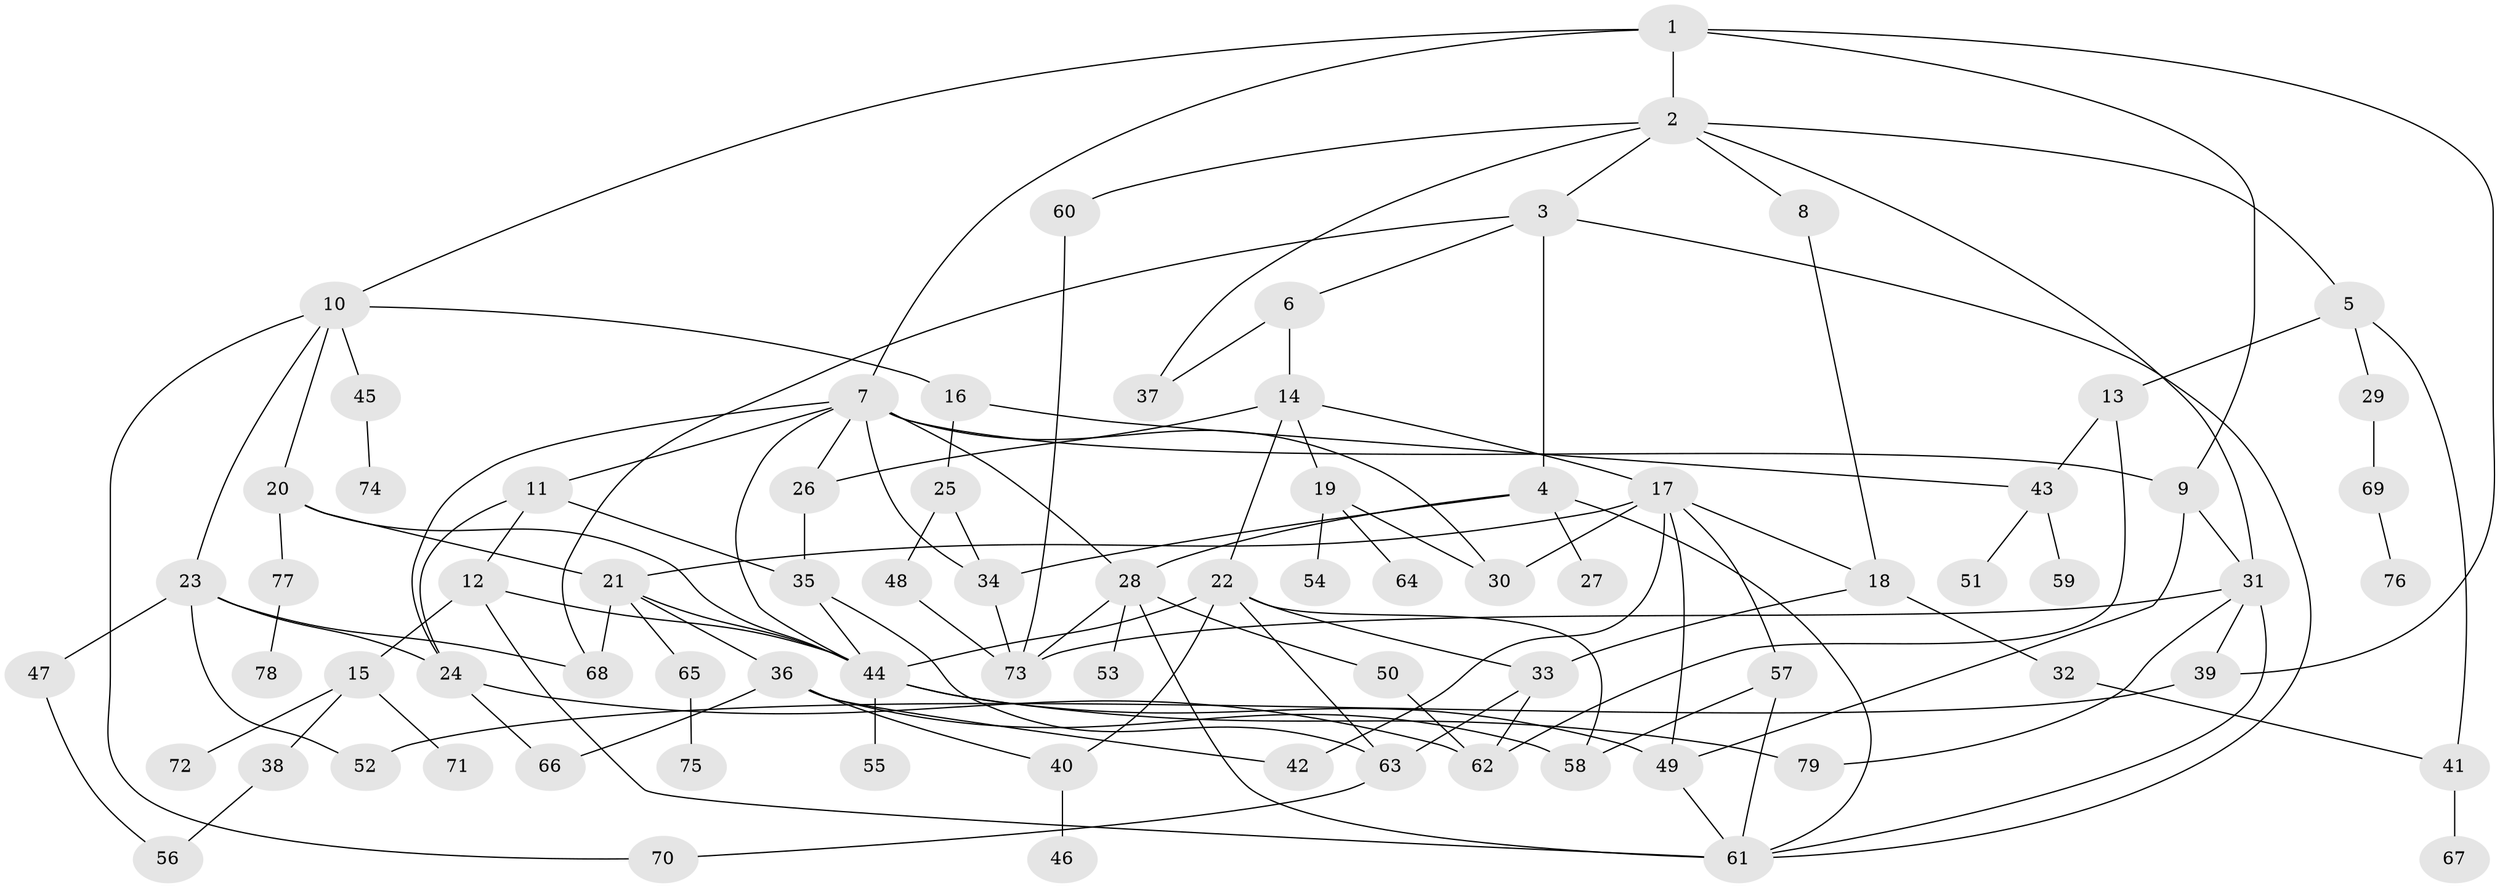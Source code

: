 // original degree distribution, {6: 0.023076923076923078, 8: 0.015384615384615385, 5: 0.06153846153846154, 4: 0.15384615384615385, 3: 0.23076923076923078, 2: 0.23846153846153847, 7: 0.023076923076923078, 1: 0.25384615384615383}
// Generated by graph-tools (version 1.1) at 2025/48/03/04/25 22:48:59]
// undirected, 79 vertices, 129 edges
graph export_dot {
  node [color=gray90,style=filled];
  1;
  2;
  3;
  4;
  5;
  6;
  7;
  8;
  9;
  10;
  11;
  12;
  13;
  14;
  15;
  16;
  17;
  18;
  19;
  20;
  21;
  22;
  23;
  24;
  25;
  26;
  27;
  28;
  29;
  30;
  31;
  32;
  33;
  34;
  35;
  36;
  37;
  38;
  39;
  40;
  41;
  42;
  43;
  44;
  45;
  46;
  47;
  48;
  49;
  50;
  51;
  52;
  53;
  54;
  55;
  56;
  57;
  58;
  59;
  60;
  61;
  62;
  63;
  64;
  65;
  66;
  67;
  68;
  69;
  70;
  71;
  72;
  73;
  74;
  75;
  76;
  77;
  78;
  79;
  1 -- 2 [weight=1.0];
  1 -- 7 [weight=1.0];
  1 -- 9 [weight=1.0];
  1 -- 10 [weight=1.0];
  1 -- 39 [weight=1.0];
  2 -- 3 [weight=1.0];
  2 -- 5 [weight=1.0];
  2 -- 8 [weight=1.0];
  2 -- 31 [weight=1.0];
  2 -- 37 [weight=1.0];
  2 -- 60 [weight=1.0];
  3 -- 4 [weight=1.0];
  3 -- 6 [weight=1.0];
  3 -- 61 [weight=1.0];
  3 -- 68 [weight=1.0];
  4 -- 27 [weight=1.0];
  4 -- 28 [weight=1.0];
  4 -- 34 [weight=1.0];
  4 -- 61 [weight=1.0];
  5 -- 13 [weight=1.0];
  5 -- 29 [weight=1.0];
  5 -- 41 [weight=1.0];
  6 -- 14 [weight=1.0];
  6 -- 37 [weight=1.0];
  7 -- 9 [weight=1.0];
  7 -- 11 [weight=1.0];
  7 -- 24 [weight=1.0];
  7 -- 26 [weight=1.0];
  7 -- 28 [weight=1.0];
  7 -- 30 [weight=1.0];
  7 -- 34 [weight=1.0];
  7 -- 44 [weight=1.0];
  8 -- 18 [weight=1.0];
  9 -- 31 [weight=1.0];
  9 -- 49 [weight=1.0];
  10 -- 16 [weight=1.0];
  10 -- 20 [weight=1.0];
  10 -- 23 [weight=1.0];
  10 -- 45 [weight=1.0];
  10 -- 70 [weight=1.0];
  11 -- 12 [weight=1.0];
  11 -- 24 [weight=1.0];
  11 -- 35 [weight=1.0];
  12 -- 15 [weight=1.0];
  12 -- 44 [weight=1.0];
  12 -- 61 [weight=1.0];
  13 -- 43 [weight=1.0];
  13 -- 62 [weight=1.0];
  14 -- 17 [weight=1.0];
  14 -- 19 [weight=1.0];
  14 -- 22 [weight=1.0];
  14 -- 26 [weight=1.0];
  15 -- 38 [weight=1.0];
  15 -- 71 [weight=1.0];
  15 -- 72 [weight=1.0];
  16 -- 25 [weight=1.0];
  16 -- 43 [weight=1.0];
  17 -- 18 [weight=1.0];
  17 -- 21 [weight=1.0];
  17 -- 30 [weight=1.0];
  17 -- 42 [weight=1.0];
  17 -- 49 [weight=1.0];
  17 -- 57 [weight=1.0];
  18 -- 32 [weight=1.0];
  18 -- 33 [weight=1.0];
  19 -- 30 [weight=1.0];
  19 -- 54 [weight=1.0];
  19 -- 64 [weight=1.0];
  20 -- 21 [weight=1.0];
  20 -- 44 [weight=1.0];
  20 -- 77 [weight=1.0];
  21 -- 36 [weight=1.0];
  21 -- 44 [weight=1.0];
  21 -- 65 [weight=1.0];
  21 -- 68 [weight=1.0];
  22 -- 33 [weight=1.0];
  22 -- 40 [weight=1.0];
  22 -- 44 [weight=1.0];
  22 -- 58 [weight=1.0];
  22 -- 63 [weight=1.0];
  23 -- 24 [weight=1.0];
  23 -- 47 [weight=1.0];
  23 -- 52 [weight=1.0];
  23 -- 68 [weight=1.0];
  24 -- 62 [weight=1.0];
  24 -- 66 [weight=1.0];
  25 -- 34 [weight=1.0];
  25 -- 48 [weight=1.0];
  26 -- 35 [weight=1.0];
  28 -- 50 [weight=1.0];
  28 -- 53 [weight=1.0];
  28 -- 61 [weight=1.0];
  28 -- 73 [weight=1.0];
  29 -- 69 [weight=1.0];
  31 -- 39 [weight=1.0];
  31 -- 61 [weight=1.0];
  31 -- 73 [weight=1.0];
  31 -- 79 [weight=1.0];
  32 -- 41 [weight=1.0];
  33 -- 62 [weight=1.0];
  33 -- 63 [weight=1.0];
  34 -- 73 [weight=1.0];
  35 -- 44 [weight=1.0];
  35 -- 63 [weight=1.0];
  36 -- 40 [weight=1.0];
  36 -- 42 [weight=1.0];
  36 -- 58 [weight=1.0];
  36 -- 66 [weight=1.0];
  38 -- 56 [weight=1.0];
  39 -- 52 [weight=1.0];
  40 -- 46 [weight=1.0];
  41 -- 67 [weight=1.0];
  43 -- 51 [weight=1.0];
  43 -- 59 [weight=1.0];
  44 -- 49 [weight=1.0];
  44 -- 55 [weight=2.0];
  44 -- 79 [weight=1.0];
  45 -- 74 [weight=1.0];
  47 -- 56 [weight=1.0];
  48 -- 73 [weight=1.0];
  49 -- 61 [weight=1.0];
  50 -- 62 [weight=1.0];
  57 -- 58 [weight=1.0];
  57 -- 61 [weight=1.0];
  60 -- 73 [weight=1.0];
  63 -- 70 [weight=1.0];
  65 -- 75 [weight=1.0];
  69 -- 76 [weight=1.0];
  77 -- 78 [weight=1.0];
}

